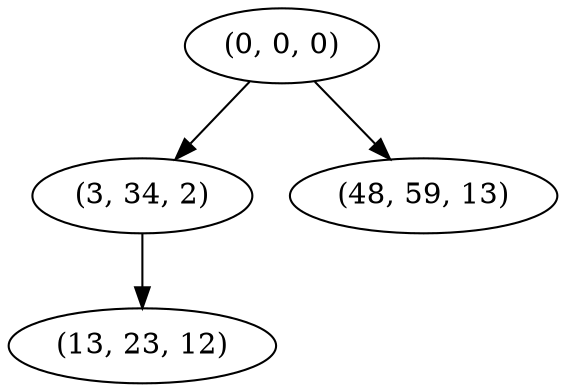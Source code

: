 digraph tree {
    "(0, 0, 0)";
    "(3, 34, 2)";
    "(13, 23, 12)";
    "(48, 59, 13)";
    "(0, 0, 0)" -> "(3, 34, 2)";
    "(0, 0, 0)" -> "(48, 59, 13)";
    "(3, 34, 2)" -> "(13, 23, 12)";
}
